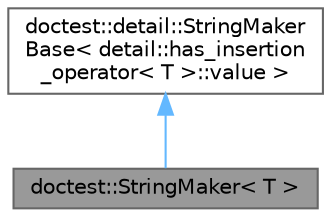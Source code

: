 digraph "doctest::StringMaker&lt; T &gt;"
{
 // LATEX_PDF_SIZE
  bgcolor="transparent";
  edge [fontname=Helvetica,fontsize=10,labelfontname=Helvetica,labelfontsize=10];
  node [fontname=Helvetica,fontsize=10,shape=box,height=0.2,width=0.4];
  Node1 [id="Node000001",label="doctest::StringMaker\< T \>",height=0.2,width=0.4,color="gray40", fillcolor="grey60", style="filled", fontcolor="black",tooltip=" "];
  Node2 -> Node1 [id="edge1_Node000001_Node000002",dir="back",color="steelblue1",style="solid",tooltip=" "];
  Node2 [id="Node000002",label="doctest::detail::StringMaker\lBase\< detail::has_insertion\l_operator\< T \>::value \>",height=0.2,width=0.4,color="gray40", fillcolor="white", style="filled",URL="$structdoctest_1_1detail_1_1_string_maker_base.html",tooltip=" "];
}
